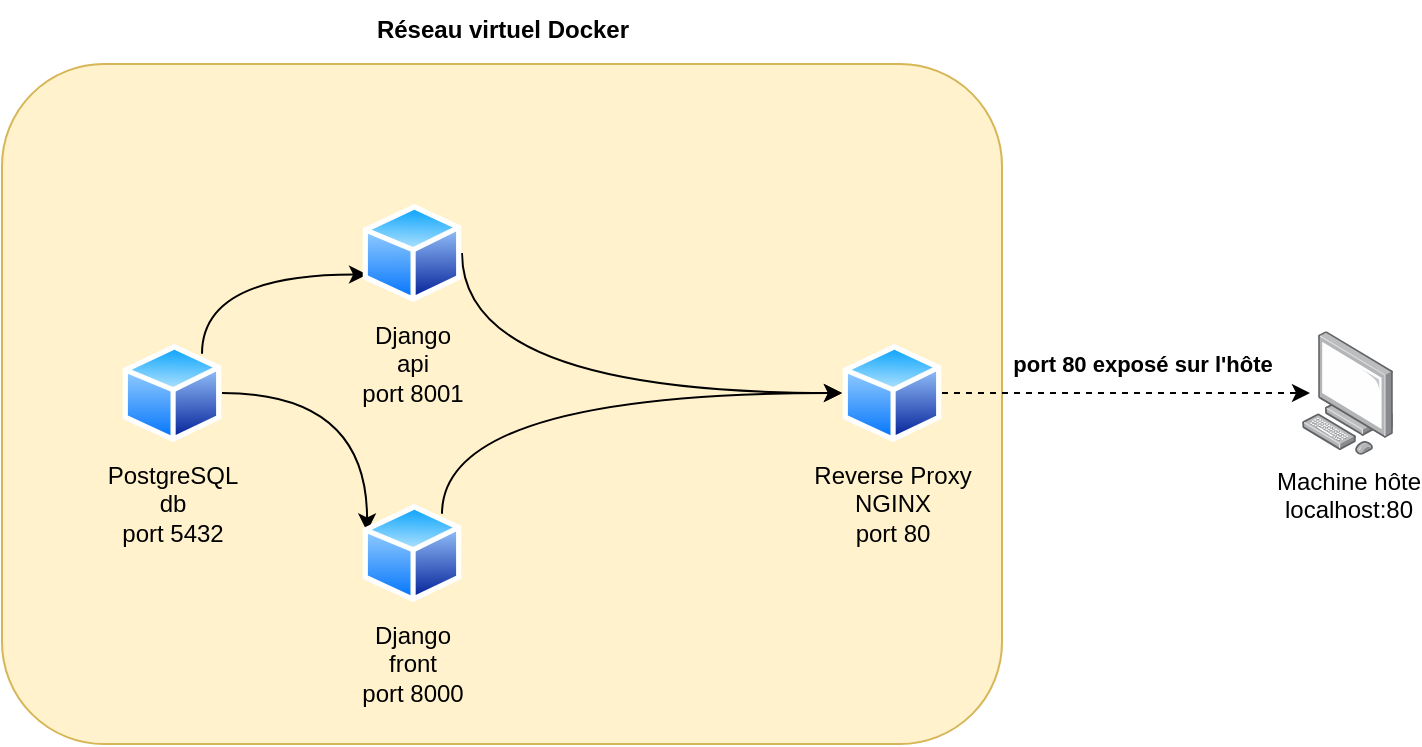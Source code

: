 <mxfile version="24.7.16">
  <diagram name="Page-1" id="iy9grj9UOCgxZ0pk9aJg">
    <mxGraphModel dx="1026" dy="645" grid="1" gridSize="10" guides="1" tooltips="1" connect="1" arrows="1" fold="1" page="1" pageScale="1" pageWidth="827" pageHeight="1169" math="0" shadow="0">
      <root>
        <mxCell id="0" />
        <mxCell id="1" parent="0" />
        <mxCell id="7Q9d-WgcajSIySMRXAa1-1" value="" style="rounded=1;whiteSpace=wrap;html=1;labelBackgroundColor=none;fillColor=#fff2cc;strokeColor=#d6b656;" vertex="1" parent="1">
          <mxGeometry x="60" y="120" width="500" height="340" as="geometry" />
        </mxCell>
        <mxCell id="7Q9d-WgcajSIySMRXAa1-2" value="" style="shape=image;html=1;verticalAlign=top;verticalLabelPosition=bottom;labelBackgroundColor=none;imageAspect=0;aspect=fixed;image=https://cdn1.iconfinder.com/data/icons/unicons-line-vol-3/24/docker-128.png;" vertex="1" parent="1">
          <mxGeometry x="90" y="120" width="90" height="90" as="geometry" />
        </mxCell>
        <mxCell id="7Q9d-WgcajSIySMRXAa1-3" value="Réseau virtuel Docker" style="text;html=1;align=center;verticalAlign=middle;resizable=0;points=[];autosize=1;strokeColor=none;fillColor=none;fontStyle=1;labelBackgroundColor=none;" vertex="1" parent="1">
          <mxGeometry x="240" y="88" width="140" height="30" as="geometry" />
        </mxCell>
        <mxCell id="7Q9d-WgcajSIySMRXAa1-4" value="Reverse Proxy&lt;div&gt;NGINX&lt;/div&gt;&lt;div&gt;port 80&lt;/div&gt;" style="image;aspect=fixed;perimeter=ellipsePerimeter;html=1;align=center;shadow=0;dashed=0;spacingTop=3;image=img/lib/active_directory/generic_node.svg;labelBackgroundColor=none;" vertex="1" parent="1">
          <mxGeometry x="480" y="260" width="50" height="49" as="geometry" />
        </mxCell>
        <mxCell id="7Q9d-WgcajSIySMRXAa1-9" style="edgeStyle=orthogonalEdgeStyle;rounded=0;orthogonalLoop=1;jettySize=auto;html=1;entryX=0;entryY=0.75;entryDx=0;entryDy=0;curved=1;labelBackgroundColor=none;fontColor=default;" edge="1" parent="1" source="7Q9d-WgcajSIySMRXAa1-5" target="7Q9d-WgcajSIySMRXAa1-8">
          <mxGeometry relative="1" as="geometry">
            <Array as="points">
              <mxPoint x="160" y="225" />
            </Array>
          </mxGeometry>
        </mxCell>
        <mxCell id="7Q9d-WgcajSIySMRXAa1-10" style="edgeStyle=orthogonalEdgeStyle;rounded=0;orthogonalLoop=1;jettySize=auto;html=1;entryX=0;entryY=0.25;entryDx=0;entryDy=0;curved=1;labelBackgroundColor=none;fontColor=default;" edge="1" parent="1" source="7Q9d-WgcajSIySMRXAa1-5" target="7Q9d-WgcajSIySMRXAa1-7">
          <mxGeometry relative="1" as="geometry" />
        </mxCell>
        <mxCell id="7Q9d-WgcajSIySMRXAa1-5" value="PostgreSQL&lt;div&gt;db&lt;/div&gt;&lt;div&gt;port 5432&lt;/div&gt;" style="image;aspect=fixed;perimeter=ellipsePerimeter;html=1;align=center;shadow=0;dashed=0;spacingTop=3;image=img/lib/active_directory/generic_node.svg;labelBackgroundColor=none;" vertex="1" parent="1">
          <mxGeometry x="120" y="260" width="50" height="49" as="geometry" />
        </mxCell>
        <mxCell id="7Q9d-WgcajSIySMRXAa1-11" style="edgeStyle=orthogonalEdgeStyle;rounded=0;orthogonalLoop=1;jettySize=auto;html=1;entryX=0;entryY=0.5;entryDx=0;entryDy=0;curved=1;labelBackgroundColor=none;fontColor=default;" edge="1" parent="1" source="7Q9d-WgcajSIySMRXAa1-7" target="7Q9d-WgcajSIySMRXAa1-4">
          <mxGeometry relative="1" as="geometry">
            <Array as="points">
              <mxPoint x="280" y="285" />
            </Array>
          </mxGeometry>
        </mxCell>
        <mxCell id="7Q9d-WgcajSIySMRXAa1-7" value="Django&lt;div&gt;front&lt;/div&gt;&lt;div&gt;port 8000&lt;/div&gt;" style="image;aspect=fixed;perimeter=ellipsePerimeter;html=1;align=center;shadow=0;dashed=0;spacingTop=3;image=img/lib/active_directory/generic_node.svg;labelBackgroundColor=none;" vertex="1" parent="1">
          <mxGeometry x="240" y="340" width="50" height="49" as="geometry" />
        </mxCell>
        <mxCell id="7Q9d-WgcajSIySMRXAa1-13" style="edgeStyle=orthogonalEdgeStyle;rounded=0;orthogonalLoop=1;jettySize=auto;html=1;entryX=0;entryY=0.5;entryDx=0;entryDy=0;curved=1;labelBackgroundColor=none;fontColor=default;" edge="1" parent="1" source="7Q9d-WgcajSIySMRXAa1-8" target="7Q9d-WgcajSIySMRXAa1-4">
          <mxGeometry relative="1" as="geometry">
            <Array as="points">
              <mxPoint x="290" y="285" />
            </Array>
          </mxGeometry>
        </mxCell>
        <mxCell id="7Q9d-WgcajSIySMRXAa1-8" value="Django&lt;div&gt;api&lt;/div&gt;&lt;div&gt;port 8001&lt;/div&gt;" style="image;aspect=fixed;perimeter=ellipsePerimeter;html=1;align=center;shadow=0;dashed=0;spacingTop=3;image=img/lib/active_directory/generic_node.svg;labelBackgroundColor=none;" vertex="1" parent="1">
          <mxGeometry x="240" y="190" width="50" height="49" as="geometry" />
        </mxCell>
        <mxCell id="7Q9d-WgcajSIySMRXAa1-15" style="edgeStyle=orthogonalEdgeStyle;rounded=0;orthogonalLoop=1;jettySize=auto;html=1;entryX=0.08;entryY=0.5;entryDx=0;entryDy=0;entryPerimeter=0;dashed=1;labelBackgroundColor=none;fontColor=default;" edge="1" parent="1" source="7Q9d-WgcajSIySMRXAa1-4">
          <mxGeometry relative="1" as="geometry">
            <mxPoint x="714" y="284.5" as="targetPoint" />
          </mxGeometry>
        </mxCell>
        <mxCell id="7Q9d-WgcajSIySMRXAa1-16" value="&lt;div style=&quot;&quot;&gt;&lt;b&gt;port 80 exposé sur l&#39;hôte&lt;/b&gt;&lt;/div&gt;" style="edgeLabel;html=1;align=center;verticalAlign=middle;resizable=0;points=[];labelBackgroundColor=none;" vertex="1" connectable="0" parent="7Q9d-WgcajSIySMRXAa1-15">
          <mxGeometry x="0.081" y="1" relative="1" as="geometry">
            <mxPoint x="1" y="-14" as="offset" />
          </mxGeometry>
        </mxCell>
        <mxCell id="7Q9d-WgcajSIySMRXAa1-17" value="Machine hôte&lt;div&gt;localhost:80&lt;/div&gt;" style="image;points=[];aspect=fixed;html=1;align=center;shadow=0;dashed=0;image=img/lib/allied_telesis/computer_and_terminals/Personal_Computer.svg;" vertex="1" parent="1">
          <mxGeometry x="710" y="253.6" width="45.6" height="61.8" as="geometry" />
        </mxCell>
      </root>
    </mxGraphModel>
  </diagram>
</mxfile>
